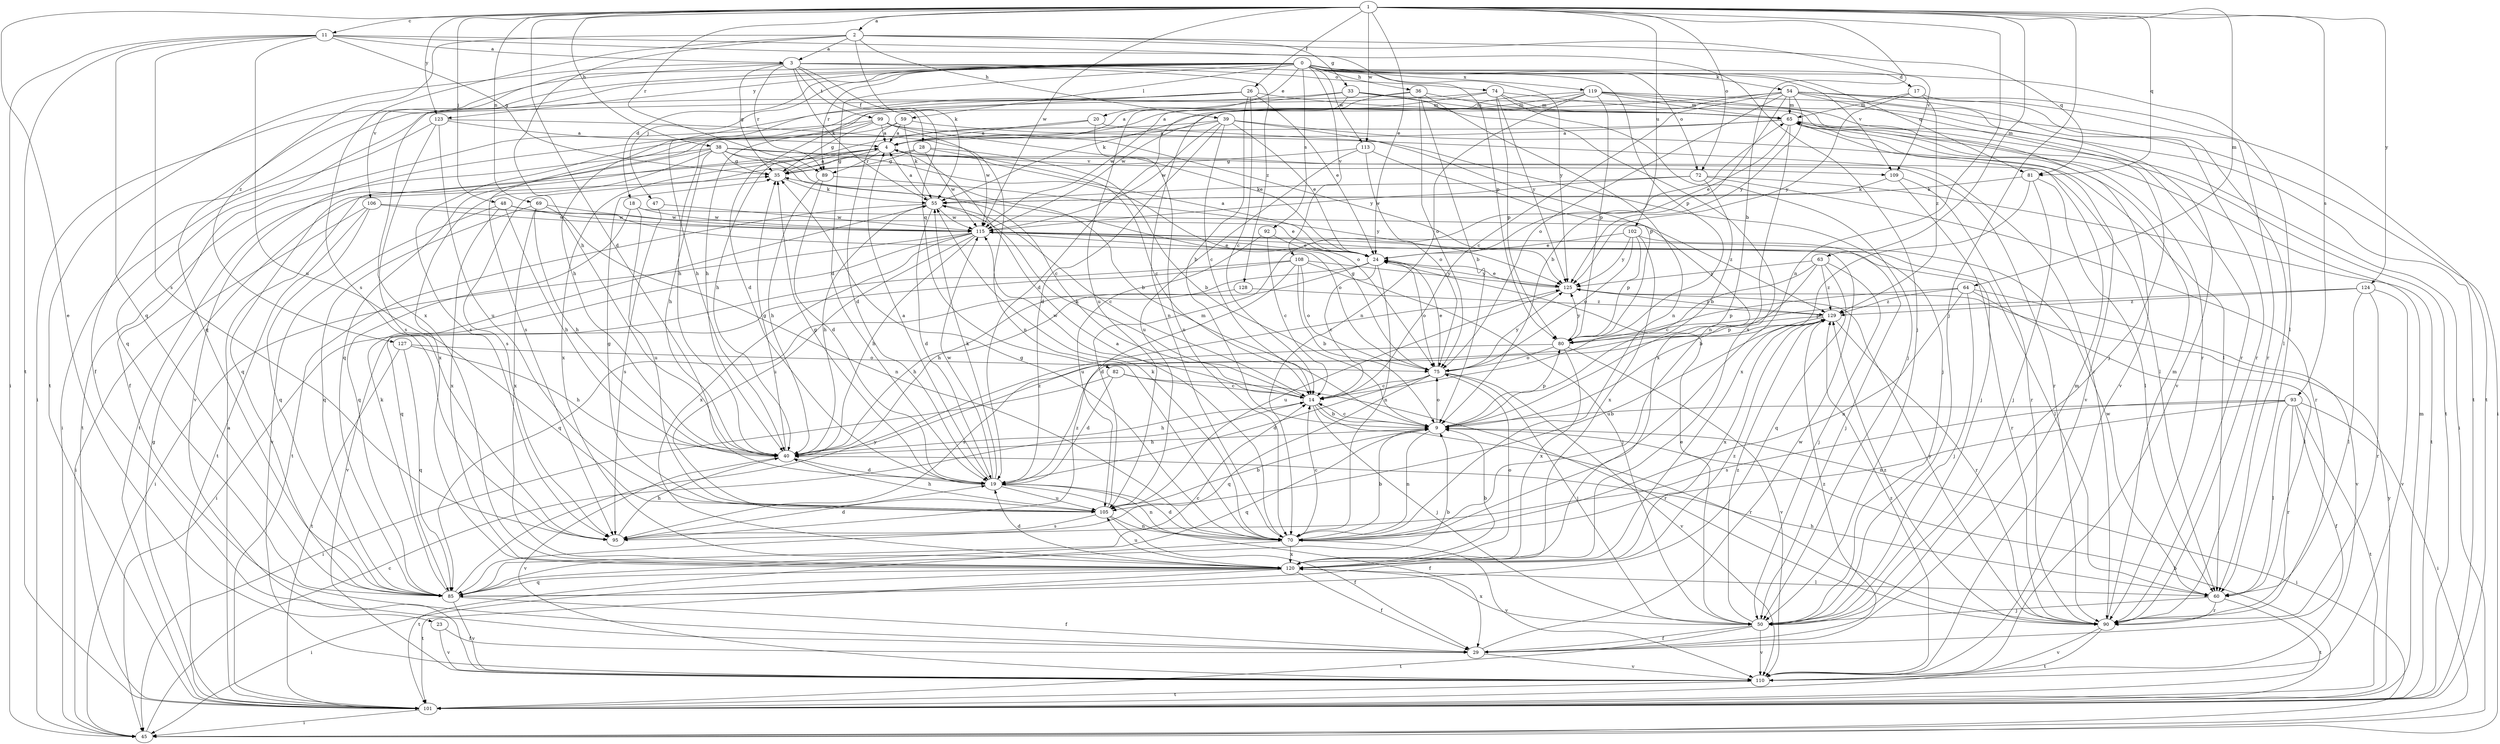 strict digraph  {
0;
1;
2;
3;
4;
9;
11;
14;
17;
18;
19;
20;
23;
24;
26;
28;
29;
33;
35;
36;
38;
39;
40;
45;
47;
48;
50;
54;
55;
59;
60;
63;
64;
65;
69;
70;
72;
74;
75;
80;
81;
82;
85;
89;
90;
92;
93;
95;
99;
101;
102;
105;
106;
108;
109;
110;
113;
115;
119;
120;
123;
124;
125;
127;
128;
129;
0 -> 17  [label=d];
0 -> 18  [label=d];
0 -> 19  [label=d];
0 -> 20  [label=e];
0 -> 36  [label=h];
0 -> 45  [label=i];
0 -> 47  [label=j];
0 -> 54  [label=k];
0 -> 59  [label=l];
0 -> 60  [label=l];
0 -> 72  [label=o];
0 -> 80  [label=p];
0 -> 81  [label=q];
0 -> 89  [label=r];
0 -> 92  [label=s];
0 -> 106  [label=v];
0 -> 108  [label=v];
0 -> 109  [label=v];
0 -> 113  [label=w];
0 -> 119  [label=x];
0 -> 120  [label=x];
0 -> 123  [label=y];
1 -> 2  [label=a];
1 -> 9  [label=b];
1 -> 11  [label=c];
1 -> 19  [label=d];
1 -> 23  [label=e];
1 -> 24  [label=e];
1 -> 26  [label=f];
1 -> 38  [label=h];
1 -> 48  [label=j];
1 -> 50  [label=j];
1 -> 63  [label=m];
1 -> 64  [label=m];
1 -> 69  [label=n];
1 -> 70  [label=n];
1 -> 72  [label=o];
1 -> 81  [label=q];
1 -> 89  [label=r];
1 -> 93  [label=s];
1 -> 102  [label=u];
1 -> 113  [label=w];
1 -> 115  [label=w];
1 -> 123  [label=y];
1 -> 124  [label=y];
2 -> 3  [label=a];
2 -> 33  [label=g];
2 -> 39  [label=h];
2 -> 40  [label=h];
2 -> 55  [label=k];
2 -> 81  [label=q];
2 -> 95  [label=s];
2 -> 109  [label=v];
2 -> 127  [label=z];
3 -> 28  [label=f];
3 -> 35  [label=g];
3 -> 55  [label=k];
3 -> 74  [label=o];
3 -> 82  [label=q];
3 -> 85  [label=q];
3 -> 89  [label=r];
3 -> 99  [label=t];
3 -> 101  [label=t];
3 -> 125  [label=y];
3 -> 128  [label=z];
4 -> 35  [label=g];
4 -> 89  [label=r];
4 -> 90  [label=r];
4 -> 109  [label=v];
4 -> 120  [label=x];
9 -> 14  [label=c];
9 -> 40  [label=h];
9 -> 45  [label=i];
9 -> 70  [label=n];
9 -> 75  [label=o];
9 -> 80  [label=p];
9 -> 85  [label=q];
11 -> 3  [label=a];
11 -> 35  [label=g];
11 -> 45  [label=i];
11 -> 50  [label=j];
11 -> 80  [label=p];
11 -> 85  [label=q];
11 -> 95  [label=s];
11 -> 101  [label=t];
11 -> 105  [label=u];
14 -> 9  [label=b];
14 -> 40  [label=h];
14 -> 50  [label=j];
14 -> 55  [label=k];
14 -> 90  [label=r];
14 -> 115  [label=w];
17 -> 65  [label=m];
17 -> 90  [label=r];
17 -> 125  [label=y];
17 -> 129  [label=z];
18 -> 85  [label=q];
18 -> 105  [label=u];
18 -> 115  [label=w];
18 -> 129  [label=z];
19 -> 4  [label=a];
19 -> 29  [label=f];
19 -> 35  [label=g];
19 -> 55  [label=k];
19 -> 70  [label=n];
19 -> 105  [label=u];
19 -> 115  [label=w];
20 -> 4  [label=a];
20 -> 40  [label=h];
20 -> 50  [label=j];
20 -> 70  [label=n];
23 -> 29  [label=f];
23 -> 110  [label=v];
24 -> 4  [label=a];
24 -> 14  [label=c];
24 -> 40  [label=h];
24 -> 70  [label=n];
24 -> 75  [label=o];
24 -> 85  [label=q];
24 -> 125  [label=y];
26 -> 9  [label=b];
26 -> 14  [label=c];
26 -> 19  [label=d];
26 -> 24  [label=e];
26 -> 29  [label=f];
26 -> 65  [label=m];
26 -> 85  [label=q];
28 -> 9  [label=b];
28 -> 14  [label=c];
28 -> 35  [label=g];
28 -> 95  [label=s];
28 -> 101  [label=t];
28 -> 115  [label=w];
29 -> 65  [label=m];
29 -> 110  [label=v];
29 -> 115  [label=w];
29 -> 129  [label=z];
33 -> 4  [label=a];
33 -> 40  [label=h];
33 -> 65  [label=m];
33 -> 101  [label=t];
33 -> 105  [label=u];
33 -> 120  [label=x];
35 -> 4  [label=a];
35 -> 55  [label=k];
36 -> 9  [label=b];
36 -> 40  [label=h];
36 -> 65  [label=m];
36 -> 70  [label=n];
36 -> 75  [label=o];
36 -> 115  [label=w];
38 -> 9  [label=b];
38 -> 14  [label=c];
38 -> 35  [label=g];
38 -> 40  [label=h];
38 -> 60  [label=l];
38 -> 75  [label=o];
38 -> 85  [label=q];
38 -> 101  [label=t];
38 -> 120  [label=x];
39 -> 4  [label=a];
39 -> 14  [label=c];
39 -> 19  [label=d];
39 -> 24  [label=e];
39 -> 60  [label=l];
39 -> 80  [label=p];
39 -> 95  [label=s];
39 -> 115  [label=w];
40 -> 19  [label=d];
40 -> 35  [label=g];
40 -> 110  [label=v];
40 -> 129  [label=z];
45 -> 14  [label=c];
47 -> 95  [label=s];
47 -> 115  [label=w];
48 -> 24  [label=e];
48 -> 40  [label=h];
48 -> 110  [label=v];
48 -> 115  [label=w];
48 -> 120  [label=x];
50 -> 24  [label=e];
50 -> 29  [label=f];
50 -> 101  [label=t];
50 -> 110  [label=v];
50 -> 120  [label=x];
50 -> 129  [label=z];
54 -> 9  [label=b];
54 -> 14  [label=c];
54 -> 50  [label=j];
54 -> 55  [label=k];
54 -> 60  [label=l];
54 -> 65  [label=m];
54 -> 75  [label=o];
54 -> 90  [label=r];
54 -> 101  [label=t];
54 -> 110  [label=v];
54 -> 115  [label=w];
54 -> 125  [label=y];
55 -> 4  [label=a];
55 -> 14  [label=c];
55 -> 19  [label=d];
55 -> 40  [label=h];
55 -> 101  [label=t];
55 -> 115  [label=w];
59 -> 4  [label=a];
59 -> 19  [label=d];
59 -> 55  [label=k];
59 -> 90  [label=r];
59 -> 110  [label=v];
60 -> 40  [label=h];
60 -> 50  [label=j];
60 -> 90  [label=r];
60 -> 101  [label=t];
60 -> 115  [label=w];
63 -> 9  [label=b];
63 -> 14  [label=c];
63 -> 50  [label=j];
63 -> 85  [label=q];
63 -> 125  [label=y];
63 -> 129  [label=z];
64 -> 50  [label=j];
64 -> 60  [label=l];
64 -> 70  [label=n];
64 -> 80  [label=p];
64 -> 110  [label=v];
64 -> 129  [label=z];
65 -> 4  [label=a];
65 -> 24  [label=e];
65 -> 45  [label=i];
65 -> 70  [label=n];
65 -> 85  [label=q];
65 -> 101  [label=t];
65 -> 110  [label=v];
69 -> 40  [label=h];
69 -> 70  [label=n];
69 -> 85  [label=q];
69 -> 115  [label=w];
69 -> 120  [label=x];
70 -> 4  [label=a];
70 -> 9  [label=b];
70 -> 14  [label=c];
70 -> 19  [label=d];
70 -> 35  [label=g];
70 -> 55  [label=k];
70 -> 101  [label=t];
70 -> 110  [label=v];
70 -> 120  [label=x];
72 -> 9  [label=b];
72 -> 55  [label=k];
72 -> 90  [label=r];
72 -> 101  [label=t];
72 -> 115  [label=w];
74 -> 40  [label=h];
74 -> 50  [label=j];
74 -> 65  [label=m];
74 -> 70  [label=n];
74 -> 80  [label=p];
74 -> 90  [label=r];
74 -> 125  [label=y];
75 -> 14  [label=c];
75 -> 19  [label=d];
75 -> 24  [label=e];
75 -> 35  [label=g];
75 -> 50  [label=j];
75 -> 85  [label=q];
75 -> 110  [label=v];
75 -> 125  [label=y];
80 -> 75  [label=o];
80 -> 95  [label=s];
80 -> 110  [label=v];
80 -> 120  [label=x];
80 -> 125  [label=y];
81 -> 50  [label=j];
81 -> 55  [label=k];
81 -> 60  [label=l];
81 -> 120  [label=x];
82 -> 14  [label=c];
82 -> 19  [label=d];
82 -> 45  [label=i];
82 -> 90  [label=r];
85 -> 9  [label=b];
85 -> 14  [label=c];
85 -> 29  [label=f];
85 -> 55  [label=k];
85 -> 110  [label=v];
85 -> 125  [label=y];
85 -> 129  [label=z];
89 -> 19  [label=d];
89 -> 40  [label=h];
89 -> 125  [label=y];
90 -> 65  [label=m];
90 -> 101  [label=t];
90 -> 110  [label=v];
90 -> 125  [label=y];
90 -> 129  [label=z];
92 -> 14  [label=c];
92 -> 24  [label=e];
92 -> 105  [label=u];
93 -> 9  [label=b];
93 -> 29  [label=f];
93 -> 45  [label=i];
93 -> 60  [label=l];
93 -> 70  [label=n];
93 -> 90  [label=r];
93 -> 95  [label=s];
93 -> 101  [label=t];
95 -> 19  [label=d];
95 -> 40  [label=h];
95 -> 129  [label=z];
99 -> 4  [label=a];
99 -> 24  [label=e];
99 -> 29  [label=f];
99 -> 35  [label=g];
99 -> 95  [label=s];
99 -> 115  [label=w];
99 -> 125  [label=y];
101 -> 4  [label=a];
101 -> 9  [label=b];
101 -> 35  [label=g];
101 -> 45  [label=i];
101 -> 65  [label=m];
101 -> 125  [label=y];
102 -> 24  [label=e];
102 -> 50  [label=j];
102 -> 75  [label=o];
102 -> 80  [label=p];
102 -> 120  [label=x];
102 -> 125  [label=y];
105 -> 9  [label=b];
105 -> 29  [label=f];
105 -> 35  [label=g];
105 -> 40  [label=h];
105 -> 65  [label=m];
105 -> 70  [label=n];
105 -> 95  [label=s];
106 -> 45  [label=i];
106 -> 75  [label=o];
106 -> 85  [label=q];
106 -> 101  [label=t];
106 -> 115  [label=w];
108 -> 9  [label=b];
108 -> 19  [label=d];
108 -> 45  [label=i];
108 -> 50  [label=j];
108 -> 75  [label=o];
108 -> 110  [label=v];
108 -> 125  [label=y];
109 -> 50  [label=j];
109 -> 55  [label=k];
109 -> 90  [label=r];
110 -> 101  [label=t];
110 -> 129  [label=z];
113 -> 35  [label=g];
113 -> 75  [label=o];
113 -> 105  [label=u];
113 -> 120  [label=x];
115 -> 24  [label=e];
115 -> 40  [label=h];
115 -> 45  [label=i];
115 -> 60  [label=l];
115 -> 85  [label=q];
115 -> 90  [label=r];
115 -> 105  [label=u];
115 -> 120  [label=x];
119 -> 4  [label=a];
119 -> 19  [label=d];
119 -> 40  [label=h];
119 -> 45  [label=i];
119 -> 65  [label=m];
119 -> 70  [label=n];
119 -> 80  [label=p];
119 -> 90  [label=r];
119 -> 110  [label=v];
120 -> 9  [label=b];
120 -> 19  [label=d];
120 -> 29  [label=f];
120 -> 45  [label=i];
120 -> 60  [label=l];
120 -> 75  [label=o];
120 -> 85  [label=q];
120 -> 101  [label=t];
120 -> 105  [label=u];
123 -> 4  [label=a];
123 -> 45  [label=i];
123 -> 70  [label=n];
123 -> 95  [label=s];
123 -> 105  [label=u];
124 -> 60  [label=l];
124 -> 80  [label=p];
124 -> 90  [label=r];
124 -> 110  [label=v];
124 -> 129  [label=z];
125 -> 24  [label=e];
125 -> 105  [label=u];
125 -> 129  [label=z];
127 -> 40  [label=h];
127 -> 75  [label=o];
127 -> 85  [label=q];
127 -> 101  [label=t];
128 -> 40  [label=h];
128 -> 129  [label=z];
129 -> 80  [label=p];
129 -> 90  [label=r];
129 -> 105  [label=u];
129 -> 120  [label=x];
}

